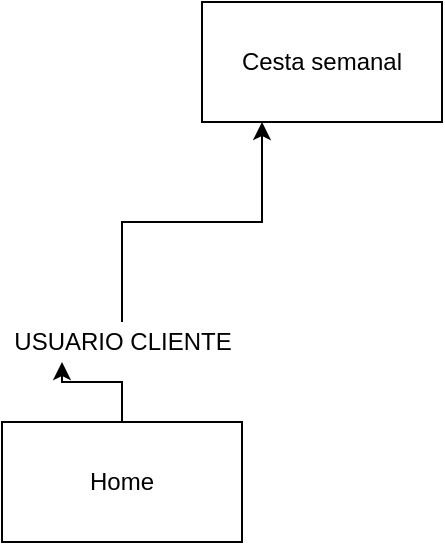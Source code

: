 <mxfile version="13.7.9" type="github">
  <diagram id="L02AoMZ-FtlAwHA16ISg" name="Page-1">
    <mxGraphModel dx="1422" dy="835" grid="1" gridSize="10" guides="1" tooltips="1" connect="1" arrows="1" fold="1" page="1" pageScale="1" pageWidth="827" pageHeight="1169" math="0" shadow="0">
      <root>
        <mxCell id="0" />
        <mxCell id="1" parent="0" />
        <mxCell id="3yHeGJEqTzaflIRRjii3-2" style="edgeStyle=orthogonalEdgeStyle;rounded=0;orthogonalLoop=1;jettySize=auto;html=1;entryX=0.25;entryY=1;entryDx=0;entryDy=0;" edge="1" parent="1" source="3yHeGJEqTzaflIRRjii3-4" target="3yHeGJEqTzaflIRRjii3-3">
          <mxGeometry relative="1" as="geometry">
            <mxPoint x="210" y="270" as="targetPoint" />
          </mxGeometry>
        </mxCell>
        <mxCell id="3yHeGJEqTzaflIRRjii3-1" value="Home" style="rounded=0;whiteSpace=wrap;html=1;" vertex="1" parent="1">
          <mxGeometry x="40" y="240" width="120" height="60" as="geometry" />
        </mxCell>
        <mxCell id="3yHeGJEqTzaflIRRjii3-3" value="Cesta semanal" style="rounded=0;whiteSpace=wrap;html=1;" vertex="1" parent="1">
          <mxGeometry x="140" y="30" width="120" height="60" as="geometry" />
        </mxCell>
        <mxCell id="3yHeGJEqTzaflIRRjii3-4" value="USUARIO CLIENTE" style="text;html=1;resizable=0;autosize=1;align=center;verticalAlign=middle;points=[];fillColor=none;strokeColor=none;rounded=0;" vertex="1" parent="1">
          <mxGeometry x="40" y="190" width="120" height="20" as="geometry" />
        </mxCell>
        <mxCell id="3yHeGJEqTzaflIRRjii3-5" style="edgeStyle=orthogonalEdgeStyle;rounded=0;orthogonalLoop=1;jettySize=auto;html=1;entryX=0.25;entryY=1;entryDx=0;entryDy=0;" edge="1" parent="1" source="3yHeGJEqTzaflIRRjii3-1" target="3yHeGJEqTzaflIRRjii3-4">
          <mxGeometry relative="1" as="geometry">
            <mxPoint x="170" y="90" as="targetPoint" />
            <mxPoint x="100" y="240" as="sourcePoint" />
          </mxGeometry>
        </mxCell>
      </root>
    </mxGraphModel>
  </diagram>
</mxfile>
